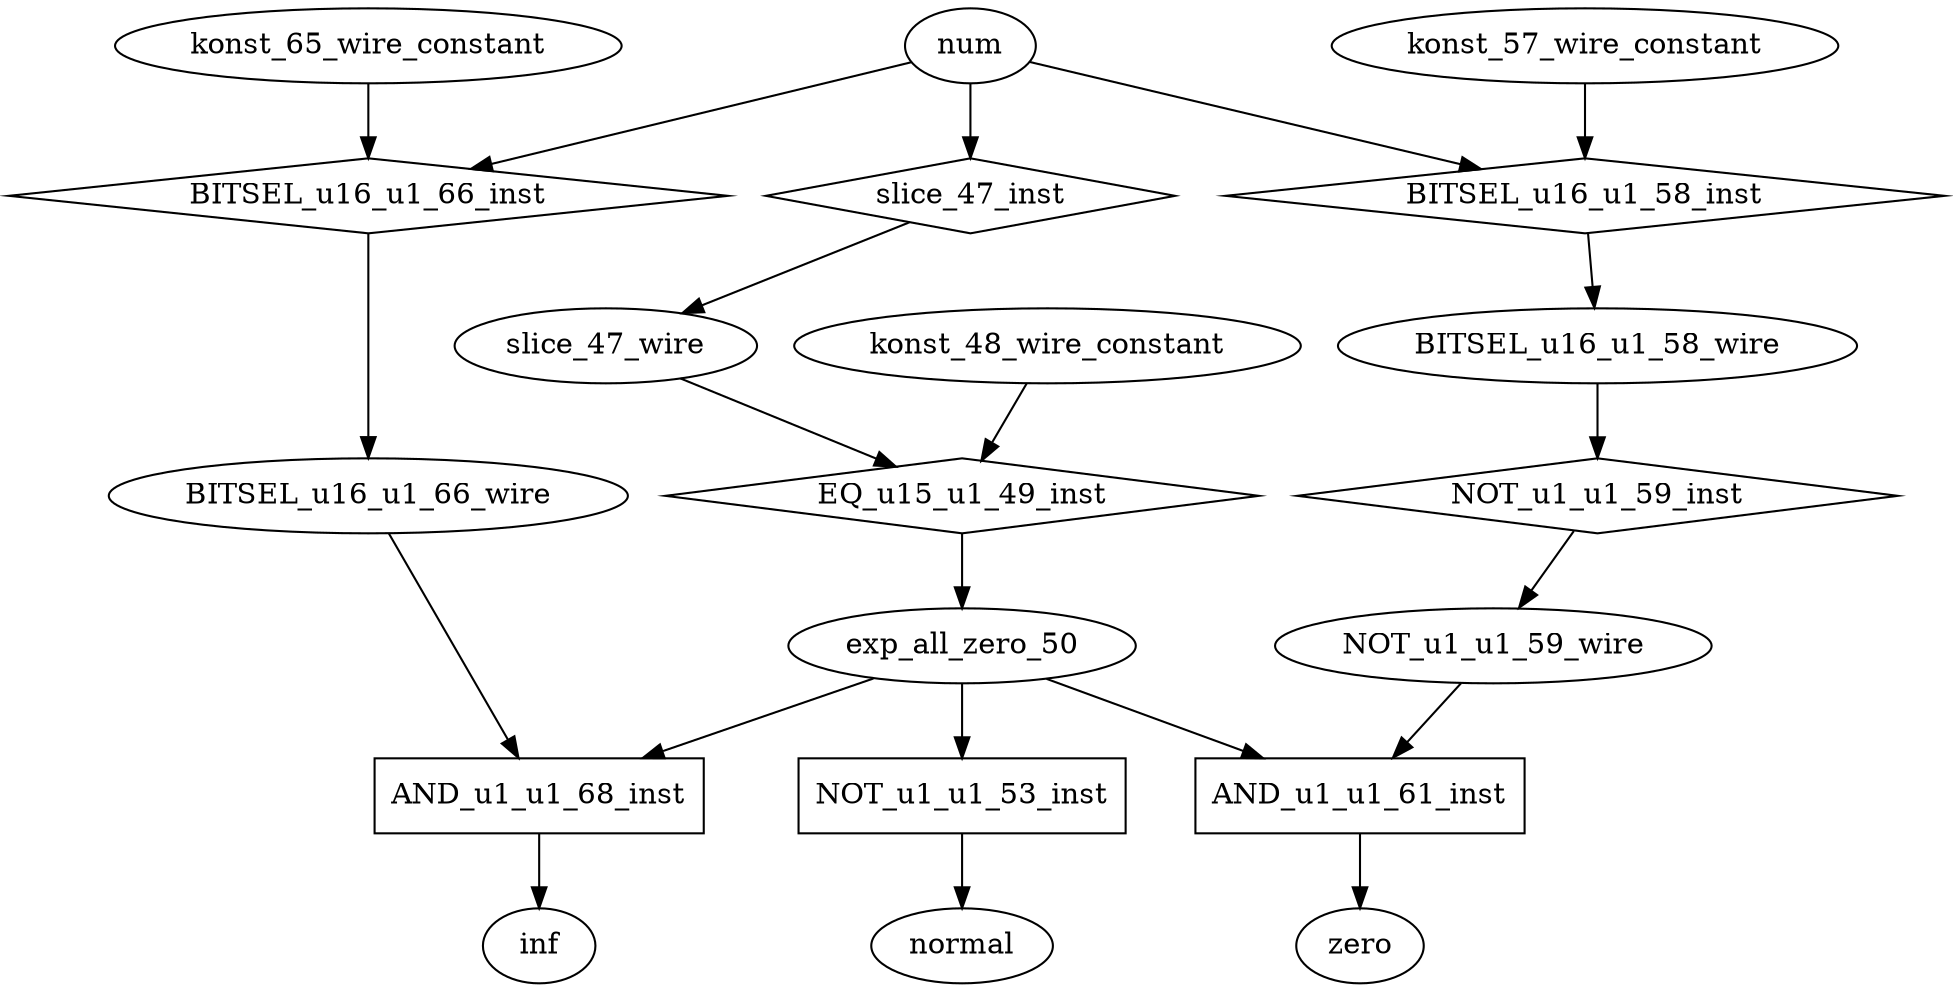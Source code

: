 digraph data_path {
  BITSEL_u16_u1_58_wire [shape=ellipse];
  BITSEL_u16_u1_66_wire [shape=ellipse];
  NOT_u1_u1_59_wire [shape=ellipse];
  exp_all_zero_50 [shape=ellipse];
  konst_48_wire_constant [shape=ellipse];
  konst_57_wire_constant [shape=ellipse];
  konst_65_wire_constant [shape=ellipse];
  slice_47_wire [shape=ellipse];
  AND_u1_u1_61_inst [shape=rectangle];
NOT_u1_u1_59_wire  -> AND_u1_u1_61_inst;
exp_all_zero_50  -> AND_u1_u1_61_inst;
AND_u1_u1_61_inst -> zero;
  AND_u1_u1_68_inst [shape=rectangle];
BITSEL_u16_u1_66_wire  -> AND_u1_u1_68_inst;
exp_all_zero_50  -> AND_u1_u1_68_inst;
AND_u1_u1_68_inst -> inf;
  BITSEL_u16_u1_58_inst [shape=diamond];
num  -> BITSEL_u16_u1_58_inst;
konst_57_wire_constant  -> BITSEL_u16_u1_58_inst;
BITSEL_u16_u1_58_inst -> BITSEL_u16_u1_58_wire;
  BITSEL_u16_u1_66_inst [shape=diamond];
num  -> BITSEL_u16_u1_66_inst;
konst_65_wire_constant  -> BITSEL_u16_u1_66_inst;
BITSEL_u16_u1_66_inst -> BITSEL_u16_u1_66_wire;
  EQ_u15_u1_49_inst [shape=diamond];
slice_47_wire  -> EQ_u15_u1_49_inst;
konst_48_wire_constant  -> EQ_u15_u1_49_inst;
EQ_u15_u1_49_inst -> exp_all_zero_50;
  NOT_u1_u1_53_inst [shape=rectangle];
exp_all_zero_50  -> NOT_u1_u1_53_inst;
NOT_u1_u1_53_inst -> normal;
  NOT_u1_u1_59_inst [shape=diamond];
BITSEL_u16_u1_58_wire  -> NOT_u1_u1_59_inst;
NOT_u1_u1_59_inst -> NOT_u1_u1_59_wire;
  slice_47_inst [shape=diamond];
num  -> slice_47_inst;
slice_47_inst -> slice_47_wire;
}
